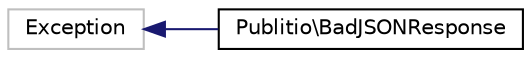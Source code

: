 digraph "Graphical Class Hierarchy"
{
  edge [fontname="Helvetica",fontsize="10",labelfontname="Helvetica",labelfontsize="10"];
  node [fontname="Helvetica",fontsize="10",shape=record];
  rankdir="LR";
  Node81 [label="Exception",height=0.2,width=0.4,color="grey75", fillcolor="white", style="filled"];
  Node81 -> Node0 [dir="back",color="midnightblue",fontsize="10",style="solid",fontname="Helvetica"];
  Node0 [label="Publitio\\BadJSONResponse",height=0.2,width=0.4,color="black", fillcolor="white", style="filled",URL="$classPublitio_1_1BadJSONResponse.html",tooltip="This exception is thrown when the server responds with incorrectly formatted JSON. "];
}
